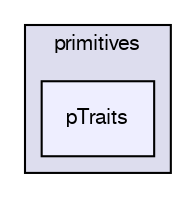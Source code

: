 digraph "src/OpenFOAM/primitives/pTraits" {
  bgcolor=transparent;
  compound=true
  node [ fontsize="10", fontname="FreeSans"];
  edge [ labelfontsize="10", labelfontname="FreeSans"];
  subgraph clusterdir_3e50f45338116b169052b428016851aa {
    graph [ bgcolor="#ddddee", pencolor="black", label="primitives" fontname="FreeSans", fontsize="10", URL="dir_3e50f45338116b169052b428016851aa.html"]
  dir_a71222f4f105181f964ceb320add37f5 [shape=box, label="pTraits", style="filled", fillcolor="#eeeeff", pencolor="black", URL="dir_a71222f4f105181f964ceb320add37f5.html"];
  }
}
